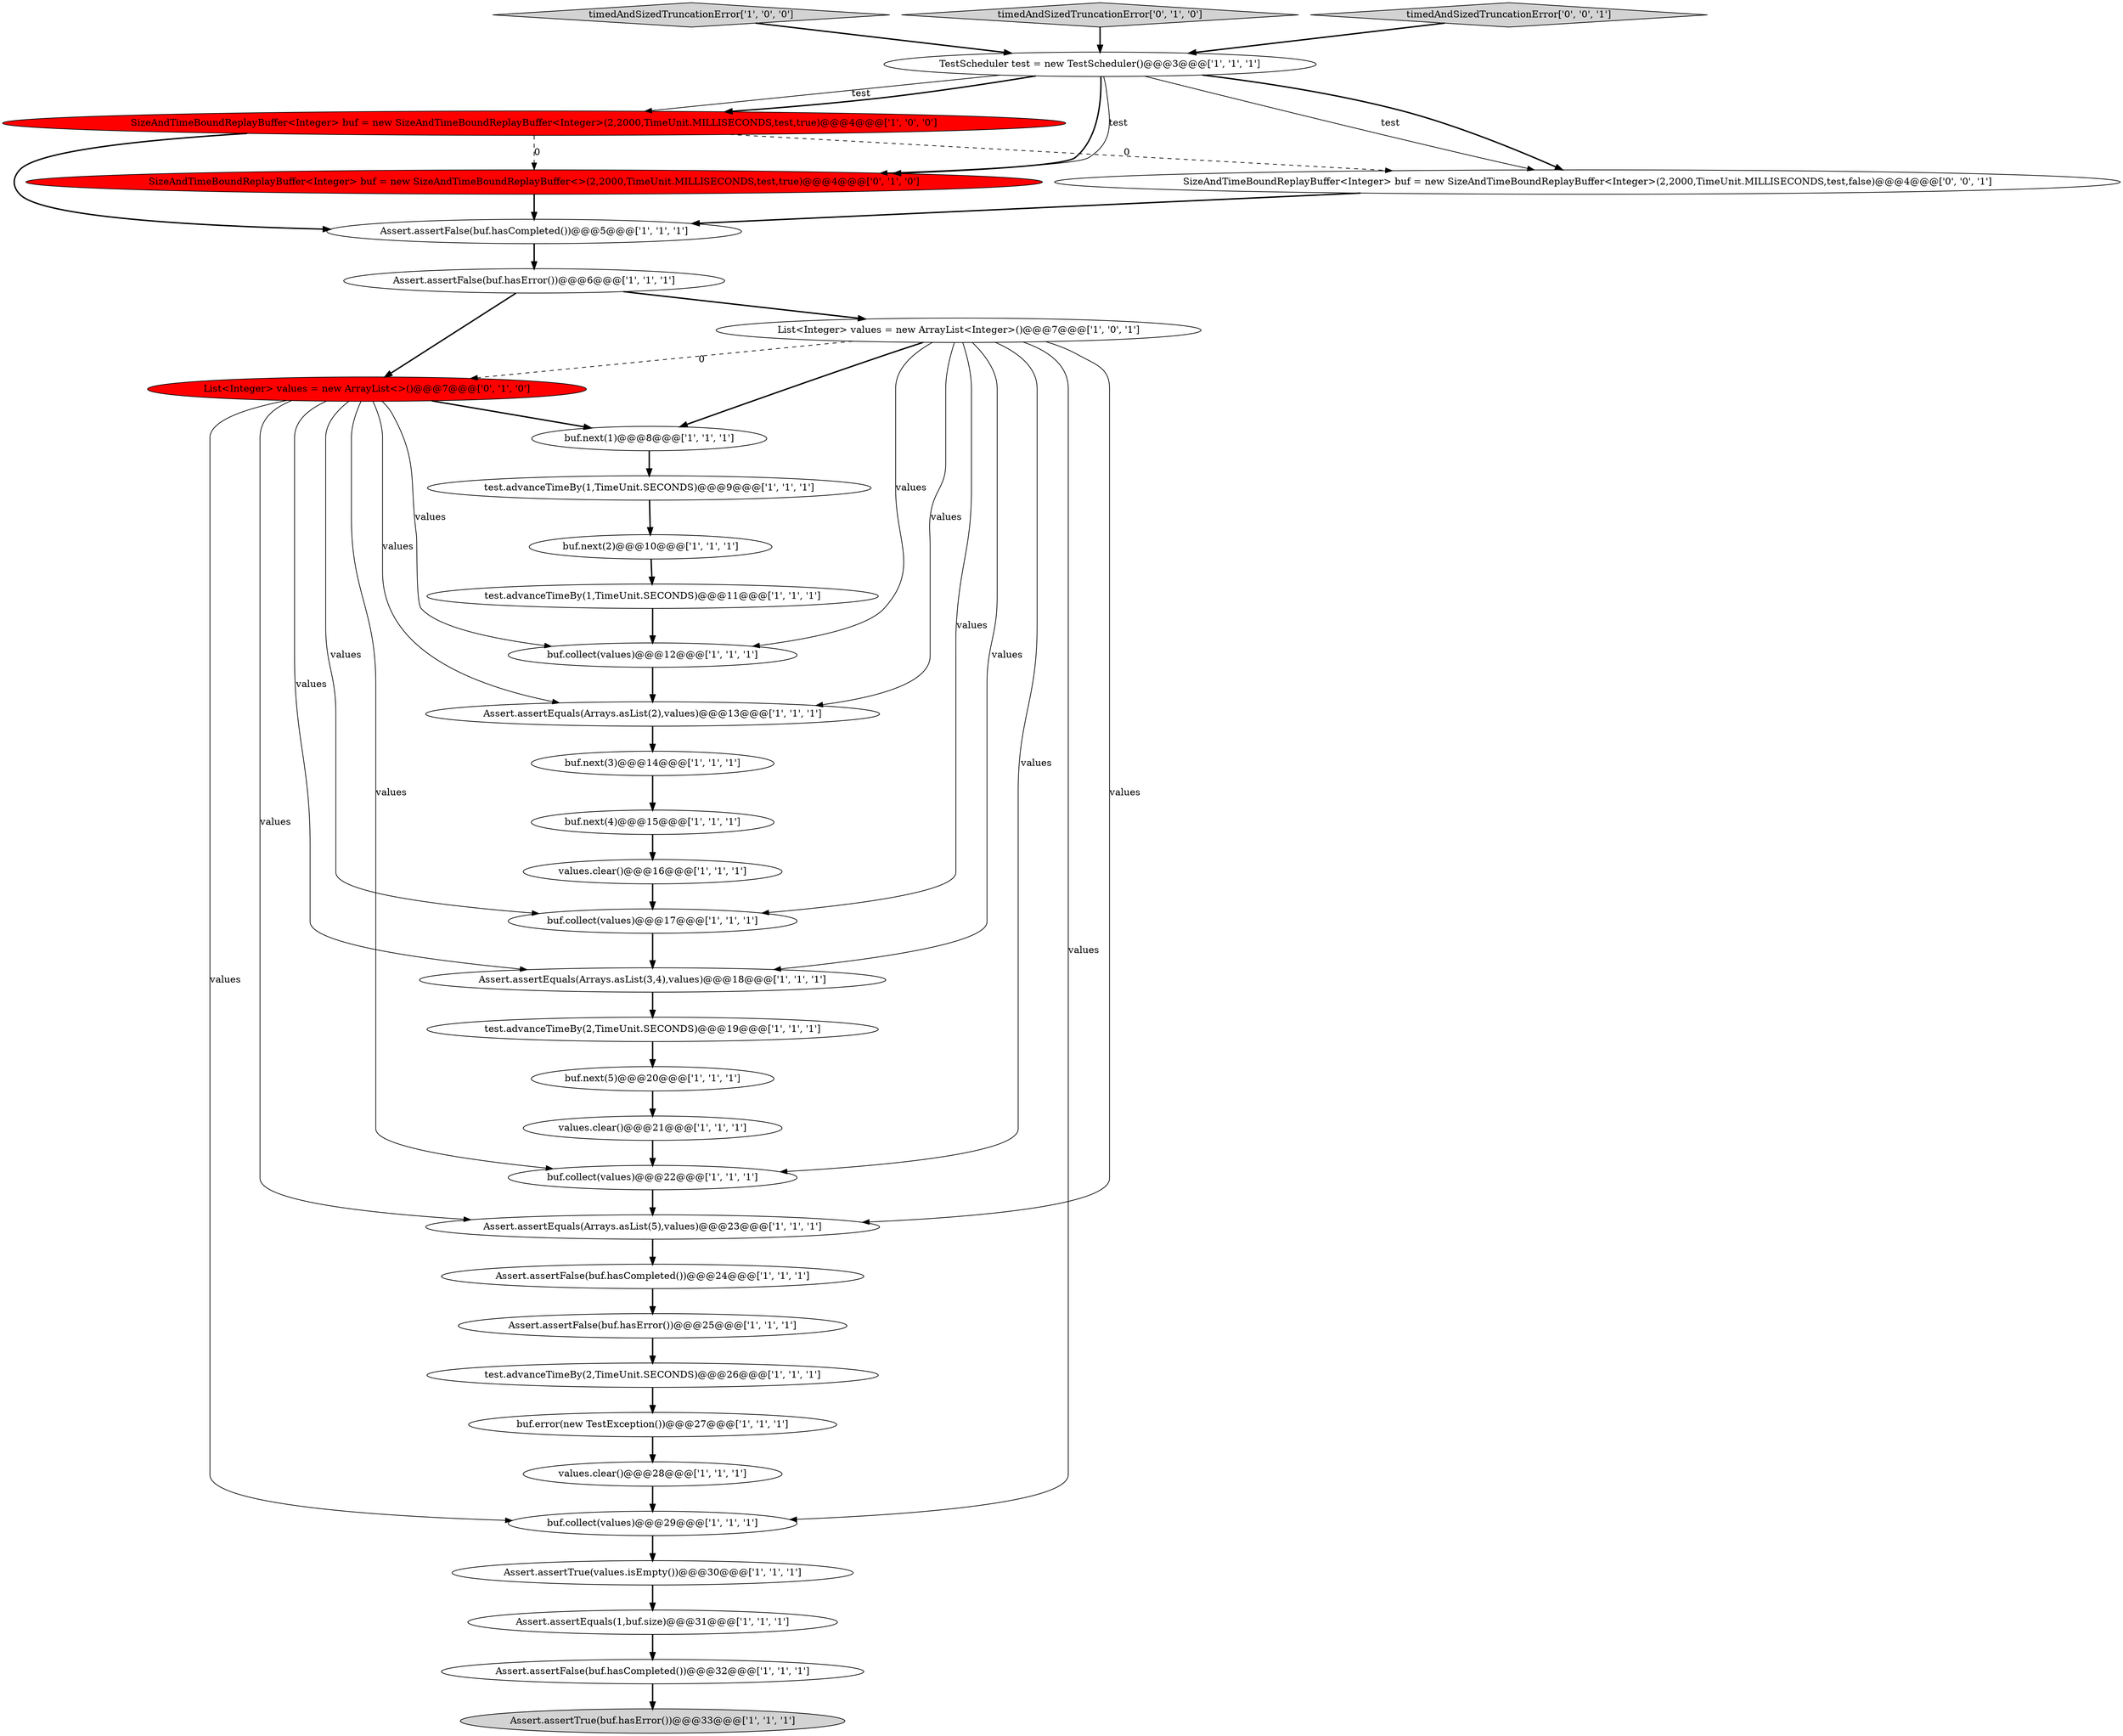 digraph {
9 [style = filled, label = "Assert.assertFalse(buf.hasCompleted())@@@24@@@['1', '1', '1']", fillcolor = white, shape = ellipse image = "AAA0AAABBB1BBB"];
13 [style = filled, label = "buf.next(5)@@@20@@@['1', '1', '1']", fillcolor = white, shape = ellipse image = "AAA0AAABBB1BBB"];
7 [style = filled, label = "Assert.assertEquals(Arrays.asList(2),values)@@@13@@@['1', '1', '1']", fillcolor = white, shape = ellipse image = "AAA0AAABBB1BBB"];
14 [style = filled, label = "Assert.assertFalse(buf.hasError())@@@25@@@['1', '1', '1']", fillcolor = white, shape = ellipse image = "AAA0AAABBB1BBB"];
6 [style = filled, label = "Assert.assertFalse(buf.hasError())@@@6@@@['1', '1', '1']", fillcolor = white, shape = ellipse image = "AAA0AAABBB1BBB"];
20 [style = filled, label = "Assert.assertTrue(values.isEmpty())@@@30@@@['1', '1', '1']", fillcolor = white, shape = ellipse image = "AAA0AAABBB1BBB"];
25 [style = filled, label = "buf.next(3)@@@14@@@['1', '1', '1']", fillcolor = white, shape = ellipse image = "AAA0AAABBB1BBB"];
11 [style = filled, label = "buf.collect(values)@@@12@@@['1', '1', '1']", fillcolor = white, shape = ellipse image = "AAA0AAABBB1BBB"];
5 [style = filled, label = "values.clear()@@@28@@@['1', '1', '1']", fillcolor = white, shape = ellipse image = "AAA0AAABBB1BBB"];
31 [style = filled, label = "buf.next(1)@@@8@@@['1', '1', '1']", fillcolor = white, shape = ellipse image = "AAA0AAABBB1BBB"];
24 [style = filled, label = "values.clear()@@@16@@@['1', '1', '1']", fillcolor = white, shape = ellipse image = "AAA0AAABBB1BBB"];
17 [style = filled, label = "test.advanceTimeBy(1,TimeUnit.SECONDS)@@@11@@@['1', '1', '1']", fillcolor = white, shape = ellipse image = "AAA0AAABBB1BBB"];
10 [style = filled, label = "test.advanceTimeBy(2,TimeUnit.SECONDS)@@@19@@@['1', '1', '1']", fillcolor = white, shape = ellipse image = "AAA0AAABBB1BBB"];
12 [style = filled, label = "buf.next(4)@@@15@@@['1', '1', '1']", fillcolor = white, shape = ellipse image = "AAA0AAABBB1BBB"];
8 [style = filled, label = "test.advanceTimeBy(2,TimeUnit.SECONDS)@@@26@@@['1', '1', '1']", fillcolor = white, shape = ellipse image = "AAA0AAABBB1BBB"];
34 [style = filled, label = "SizeAndTimeBoundReplayBuffer<Integer> buf = new SizeAndTimeBoundReplayBuffer<>(2,2000,TimeUnit.MILLISECONDS,test,true)@@@4@@@['0', '1', '0']", fillcolor = red, shape = ellipse image = "AAA1AAABBB2BBB"];
16 [style = filled, label = "Assert.assertEquals(Arrays.asList(5),values)@@@23@@@['1', '1', '1']", fillcolor = white, shape = ellipse image = "AAA0AAABBB1BBB"];
1 [style = filled, label = "timedAndSizedTruncationError['1', '0', '0']", fillcolor = lightgray, shape = diamond image = "AAA0AAABBB1BBB"];
32 [style = filled, label = "timedAndSizedTruncationError['0', '1', '0']", fillcolor = lightgray, shape = diamond image = "AAA0AAABBB2BBB"];
15 [style = filled, label = "values.clear()@@@21@@@['1', '1', '1']", fillcolor = white, shape = ellipse image = "AAA0AAABBB1BBB"];
22 [style = filled, label = "Assert.assertEquals(1,buf.size)@@@31@@@['1', '1', '1']", fillcolor = white, shape = ellipse image = "AAA0AAABBB1BBB"];
23 [style = filled, label = "SizeAndTimeBoundReplayBuffer<Integer> buf = new SizeAndTimeBoundReplayBuffer<Integer>(2,2000,TimeUnit.MILLISECONDS,test,true)@@@4@@@['1', '0', '0']", fillcolor = red, shape = ellipse image = "AAA1AAABBB1BBB"];
27 [style = filled, label = "Assert.assertEquals(Arrays.asList(3,4),values)@@@18@@@['1', '1', '1']", fillcolor = white, shape = ellipse image = "AAA0AAABBB1BBB"];
28 [style = filled, label = "buf.collect(values)@@@29@@@['1', '1', '1']", fillcolor = white, shape = ellipse image = "AAA0AAABBB1BBB"];
18 [style = filled, label = "Assert.assertTrue(buf.hasError())@@@33@@@['1', '1', '1']", fillcolor = lightgray, shape = ellipse image = "AAA0AAABBB1BBB"];
26 [style = filled, label = "List<Integer> values = new ArrayList<Integer>()@@@7@@@['1', '0', '1']", fillcolor = white, shape = ellipse image = "AAA0AAABBB1BBB"];
21 [style = filled, label = "Assert.assertFalse(buf.hasCompleted())@@@32@@@['1', '1', '1']", fillcolor = white, shape = ellipse image = "AAA0AAABBB1BBB"];
2 [style = filled, label = "Assert.assertFalse(buf.hasCompleted())@@@5@@@['1', '1', '1']", fillcolor = white, shape = ellipse image = "AAA0AAABBB1BBB"];
4 [style = filled, label = "buf.collect(values)@@@22@@@['1', '1', '1']", fillcolor = white, shape = ellipse image = "AAA0AAABBB1BBB"];
30 [style = filled, label = "buf.error(new TestException())@@@27@@@['1', '1', '1']", fillcolor = white, shape = ellipse image = "AAA0AAABBB1BBB"];
33 [style = filled, label = "List<Integer> values = new ArrayList<>()@@@7@@@['0', '1', '0']", fillcolor = red, shape = ellipse image = "AAA1AAABBB2BBB"];
0 [style = filled, label = "buf.collect(values)@@@17@@@['1', '1', '1']", fillcolor = white, shape = ellipse image = "AAA0AAABBB1BBB"];
36 [style = filled, label = "SizeAndTimeBoundReplayBuffer<Integer> buf = new SizeAndTimeBoundReplayBuffer<Integer>(2,2000,TimeUnit.MILLISECONDS,test,false)@@@4@@@['0', '0', '1']", fillcolor = white, shape = ellipse image = "AAA0AAABBB3BBB"];
3 [style = filled, label = "test.advanceTimeBy(1,TimeUnit.SECONDS)@@@9@@@['1', '1', '1']", fillcolor = white, shape = ellipse image = "AAA0AAABBB1BBB"];
35 [style = filled, label = "timedAndSizedTruncationError['0', '0', '1']", fillcolor = lightgray, shape = diamond image = "AAA0AAABBB3BBB"];
29 [style = filled, label = "buf.next(2)@@@10@@@['1', '1', '1']", fillcolor = white, shape = ellipse image = "AAA0AAABBB1BBB"];
19 [style = filled, label = "TestScheduler test = new TestScheduler()@@@3@@@['1', '1', '1']", fillcolor = white, shape = ellipse image = "AAA0AAABBB1BBB"];
8->30 [style = bold, label=""];
19->34 [style = bold, label=""];
33->27 [style = solid, label="values"];
29->17 [style = bold, label=""];
6->26 [style = bold, label=""];
23->34 [style = dashed, label="0"];
33->7 [style = solid, label="values"];
28->20 [style = bold, label=""];
2->6 [style = bold, label=""];
24->0 [style = bold, label=""];
0->27 [style = bold, label=""];
19->23 [style = solid, label="test"];
26->27 [style = solid, label="values"];
35->19 [style = bold, label=""];
33->16 [style = solid, label="values"];
22->21 [style = bold, label=""];
26->33 [style = dashed, label="0"];
19->36 [style = solid, label="test"];
26->0 [style = solid, label="values"];
19->36 [style = bold, label=""];
12->24 [style = bold, label=""];
32->19 [style = bold, label=""];
5->28 [style = bold, label=""];
26->28 [style = solid, label="values"];
26->11 [style = solid, label="values"];
17->11 [style = bold, label=""];
21->18 [style = bold, label=""];
20->22 [style = bold, label=""];
33->28 [style = solid, label="values"];
33->0 [style = solid, label="values"];
23->36 [style = dashed, label="0"];
26->7 [style = solid, label="values"];
33->11 [style = solid, label="values"];
26->31 [style = bold, label=""];
33->4 [style = solid, label="values"];
10->13 [style = bold, label=""];
34->2 [style = bold, label=""];
25->12 [style = bold, label=""];
30->5 [style = bold, label=""];
26->4 [style = solid, label="values"];
6->33 [style = bold, label=""];
19->23 [style = bold, label=""];
36->2 [style = bold, label=""];
27->10 [style = bold, label=""];
15->4 [style = bold, label=""];
9->14 [style = bold, label=""];
33->31 [style = bold, label=""];
19->34 [style = solid, label="test"];
7->25 [style = bold, label=""];
14->8 [style = bold, label=""];
23->2 [style = bold, label=""];
13->15 [style = bold, label=""];
31->3 [style = bold, label=""];
1->19 [style = bold, label=""];
3->29 [style = bold, label=""];
16->9 [style = bold, label=""];
11->7 [style = bold, label=""];
4->16 [style = bold, label=""];
26->16 [style = solid, label="values"];
}
